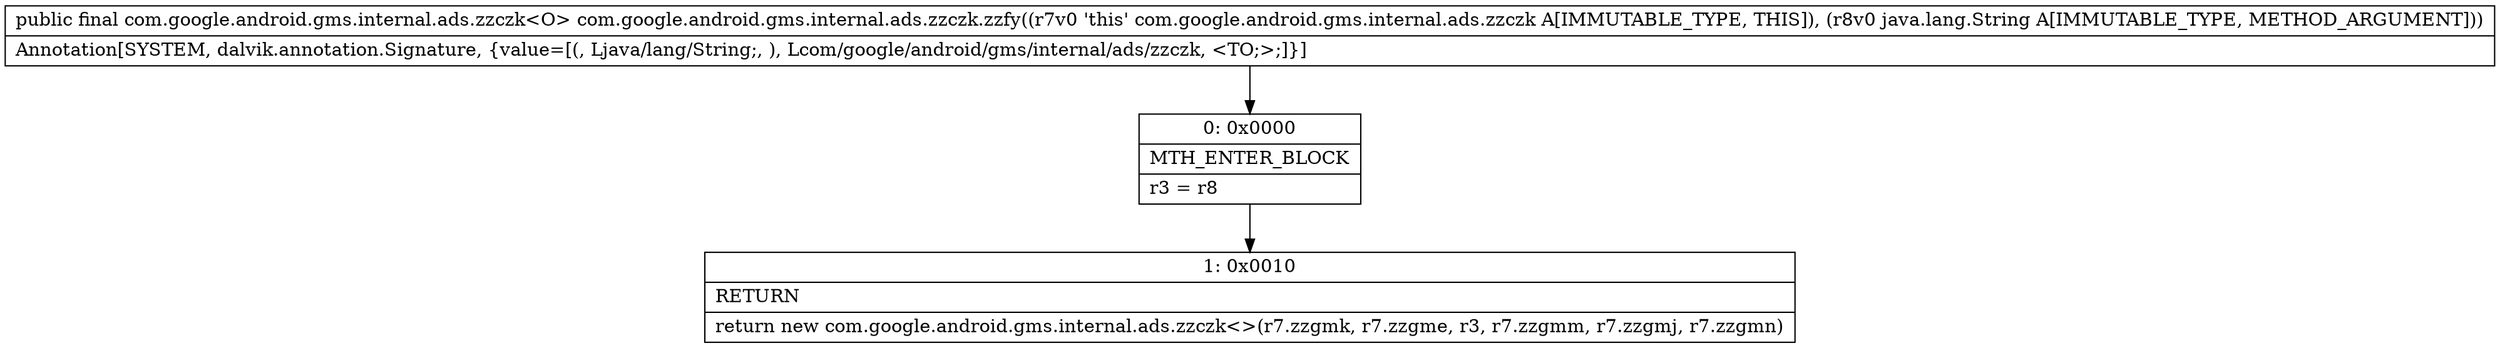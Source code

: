 digraph "CFG forcom.google.android.gms.internal.ads.zzczk.zzfy(Ljava\/lang\/String;)Lcom\/google\/android\/gms\/internal\/ads\/zzczk;" {
Node_0 [shape=record,label="{0\:\ 0x0000|MTH_ENTER_BLOCK\l|r3 = r8\l}"];
Node_1 [shape=record,label="{1\:\ 0x0010|RETURN\l|return new com.google.android.gms.internal.ads.zzczk\<\>(r7.zzgmk, r7.zzgme, r3, r7.zzgmm, r7.zzgmj, r7.zzgmn)\l}"];
MethodNode[shape=record,label="{public final com.google.android.gms.internal.ads.zzczk\<O\> com.google.android.gms.internal.ads.zzczk.zzfy((r7v0 'this' com.google.android.gms.internal.ads.zzczk A[IMMUTABLE_TYPE, THIS]), (r8v0 java.lang.String A[IMMUTABLE_TYPE, METHOD_ARGUMENT]))  | Annotation[SYSTEM, dalvik.annotation.Signature, \{value=[(, Ljava\/lang\/String;, ), Lcom\/google\/android\/gms\/internal\/ads\/zzczk, \<TO;\>;]\}]\l}"];
MethodNode -> Node_0;
Node_0 -> Node_1;
}

